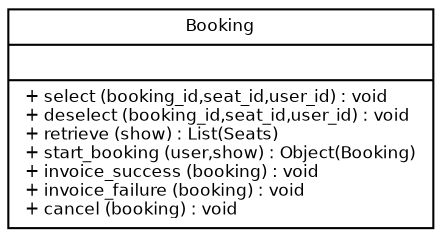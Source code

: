 digraph G {
        fontname = "Bitstream Vera Sans"
        fontsize = 8

        node [
                fontname = "Bitstream Vera Sans"
                fontsize = 8
                shape = "record"
        ]

        edge [
                fontname = "Bitstream Vera Sans"
                fontsize = 8
        ]

        Notifier [
                label = "{Booking||+ select (booking_id,seat_id,user_id) : void\l+ deselect (booking_id,seat_id,user_id) : void\l+ retrieve (show) : List(Seats)\l+ start_booking (user,show) : Object(Booking)\l+ invoice_success (booking) : void\l+ invoice_failure (booking) : void\l+ cancel (booking) : void\l}"
        ]
}